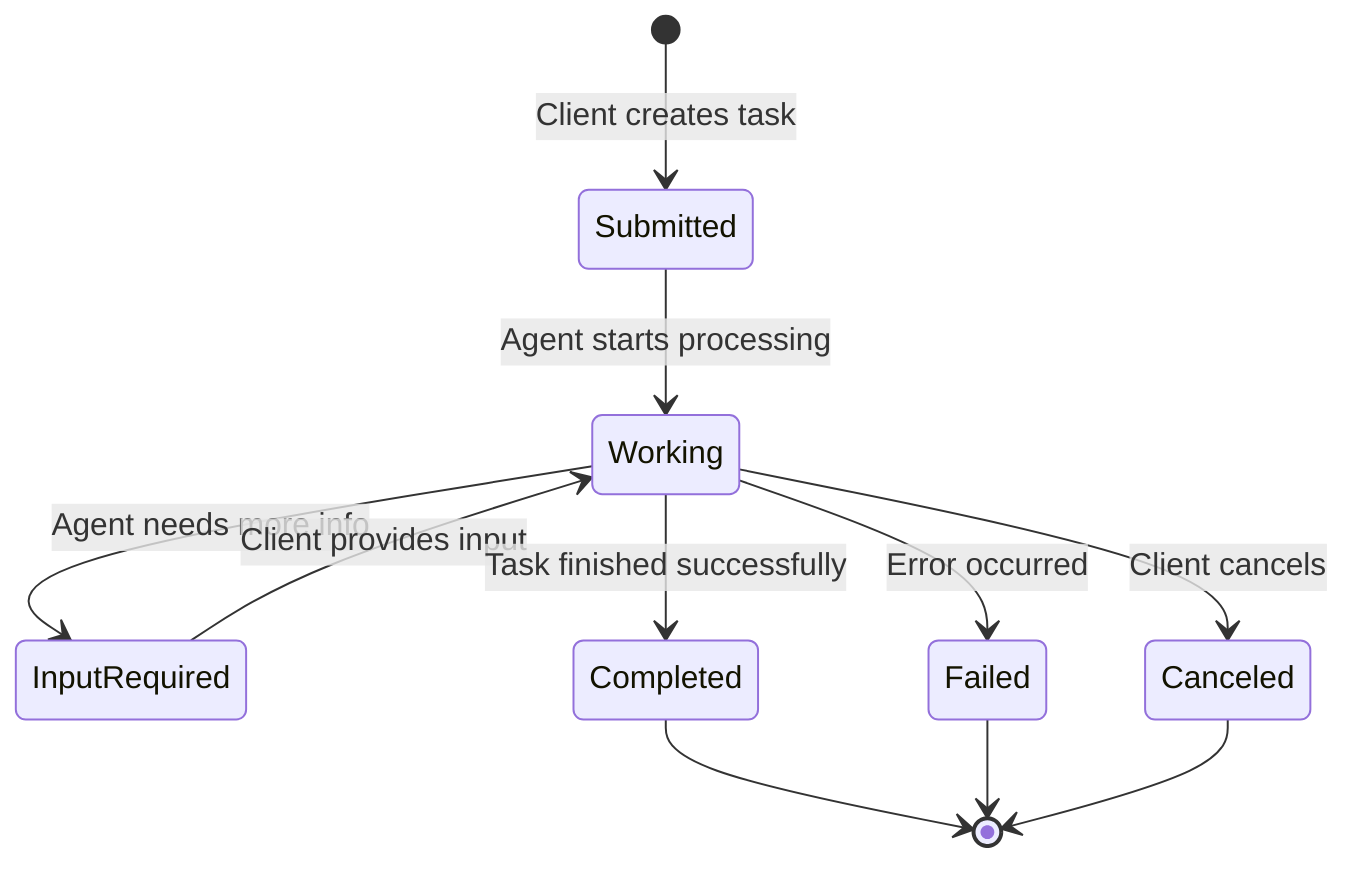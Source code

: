 stateDiagram-v2
[*] --> Submitted: Client creates task
Submitted --> Working: Agent starts processing
Working --> InputRequired: Agent needs more info
InputRequired --> Working: Client provides input
Working --> Completed: Task finished successfully
Working --> Failed: Error occurred
Working --> Canceled: Client cancels
Completed --> [*]
Failed --> [*]
Canceled --> [*]